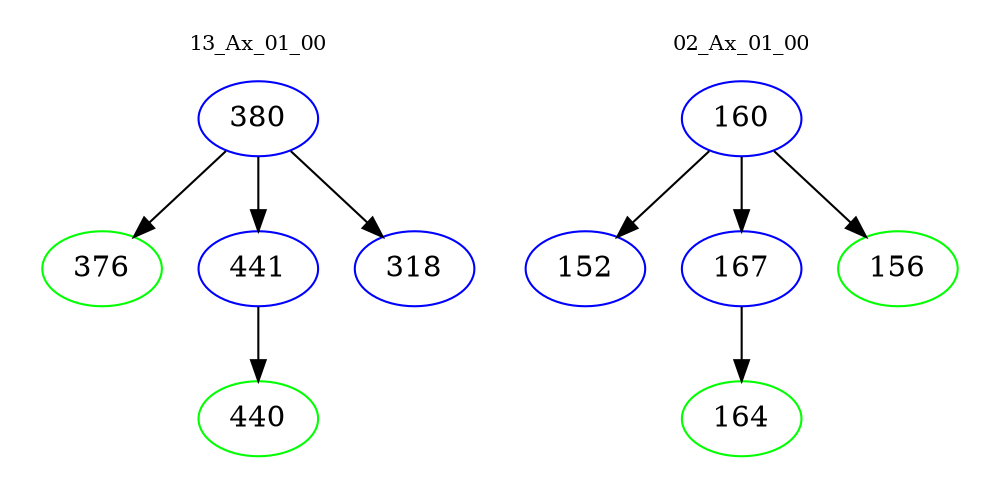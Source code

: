digraph{
subgraph cluster_0 {
color = white
label = "13_Ax_01_00";
fontsize=10;
T0_380 [label="380", color="blue"]
T0_380 -> T0_376 [color="black"]
T0_376 [label="376", color="green"]
T0_380 -> T0_441 [color="black"]
T0_441 [label="441", color="blue"]
T0_441 -> T0_440 [color="black"]
T0_440 [label="440", color="green"]
T0_380 -> T0_318 [color="black"]
T0_318 [label="318", color="blue"]
}
subgraph cluster_1 {
color = white
label = "02_Ax_01_00";
fontsize=10;
T1_160 [label="160", color="blue"]
T1_160 -> T1_152 [color="black"]
T1_152 [label="152", color="blue"]
T1_160 -> T1_167 [color="black"]
T1_167 [label="167", color="blue"]
T1_167 -> T1_164 [color="black"]
T1_164 [label="164", color="green"]
T1_160 -> T1_156 [color="black"]
T1_156 [label="156", color="green"]
}
}
